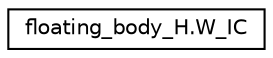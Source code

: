 digraph "Graphical Class Hierarchy"
{
 // LATEX_PDF_SIZE
  edge [fontname="Helvetica",fontsize="10",labelfontname="Helvetica",labelfontsize="10"];
  node [fontname="Helvetica",fontsize="10",shape=record];
  rankdir="LR";
  Node0 [label="floating_body_H.W_IC",height=0.2,width=0.4,color="black", fillcolor="white", style="filled",URL="$classfloating__body__H_1_1W__IC.html",tooltip=" "];
}
